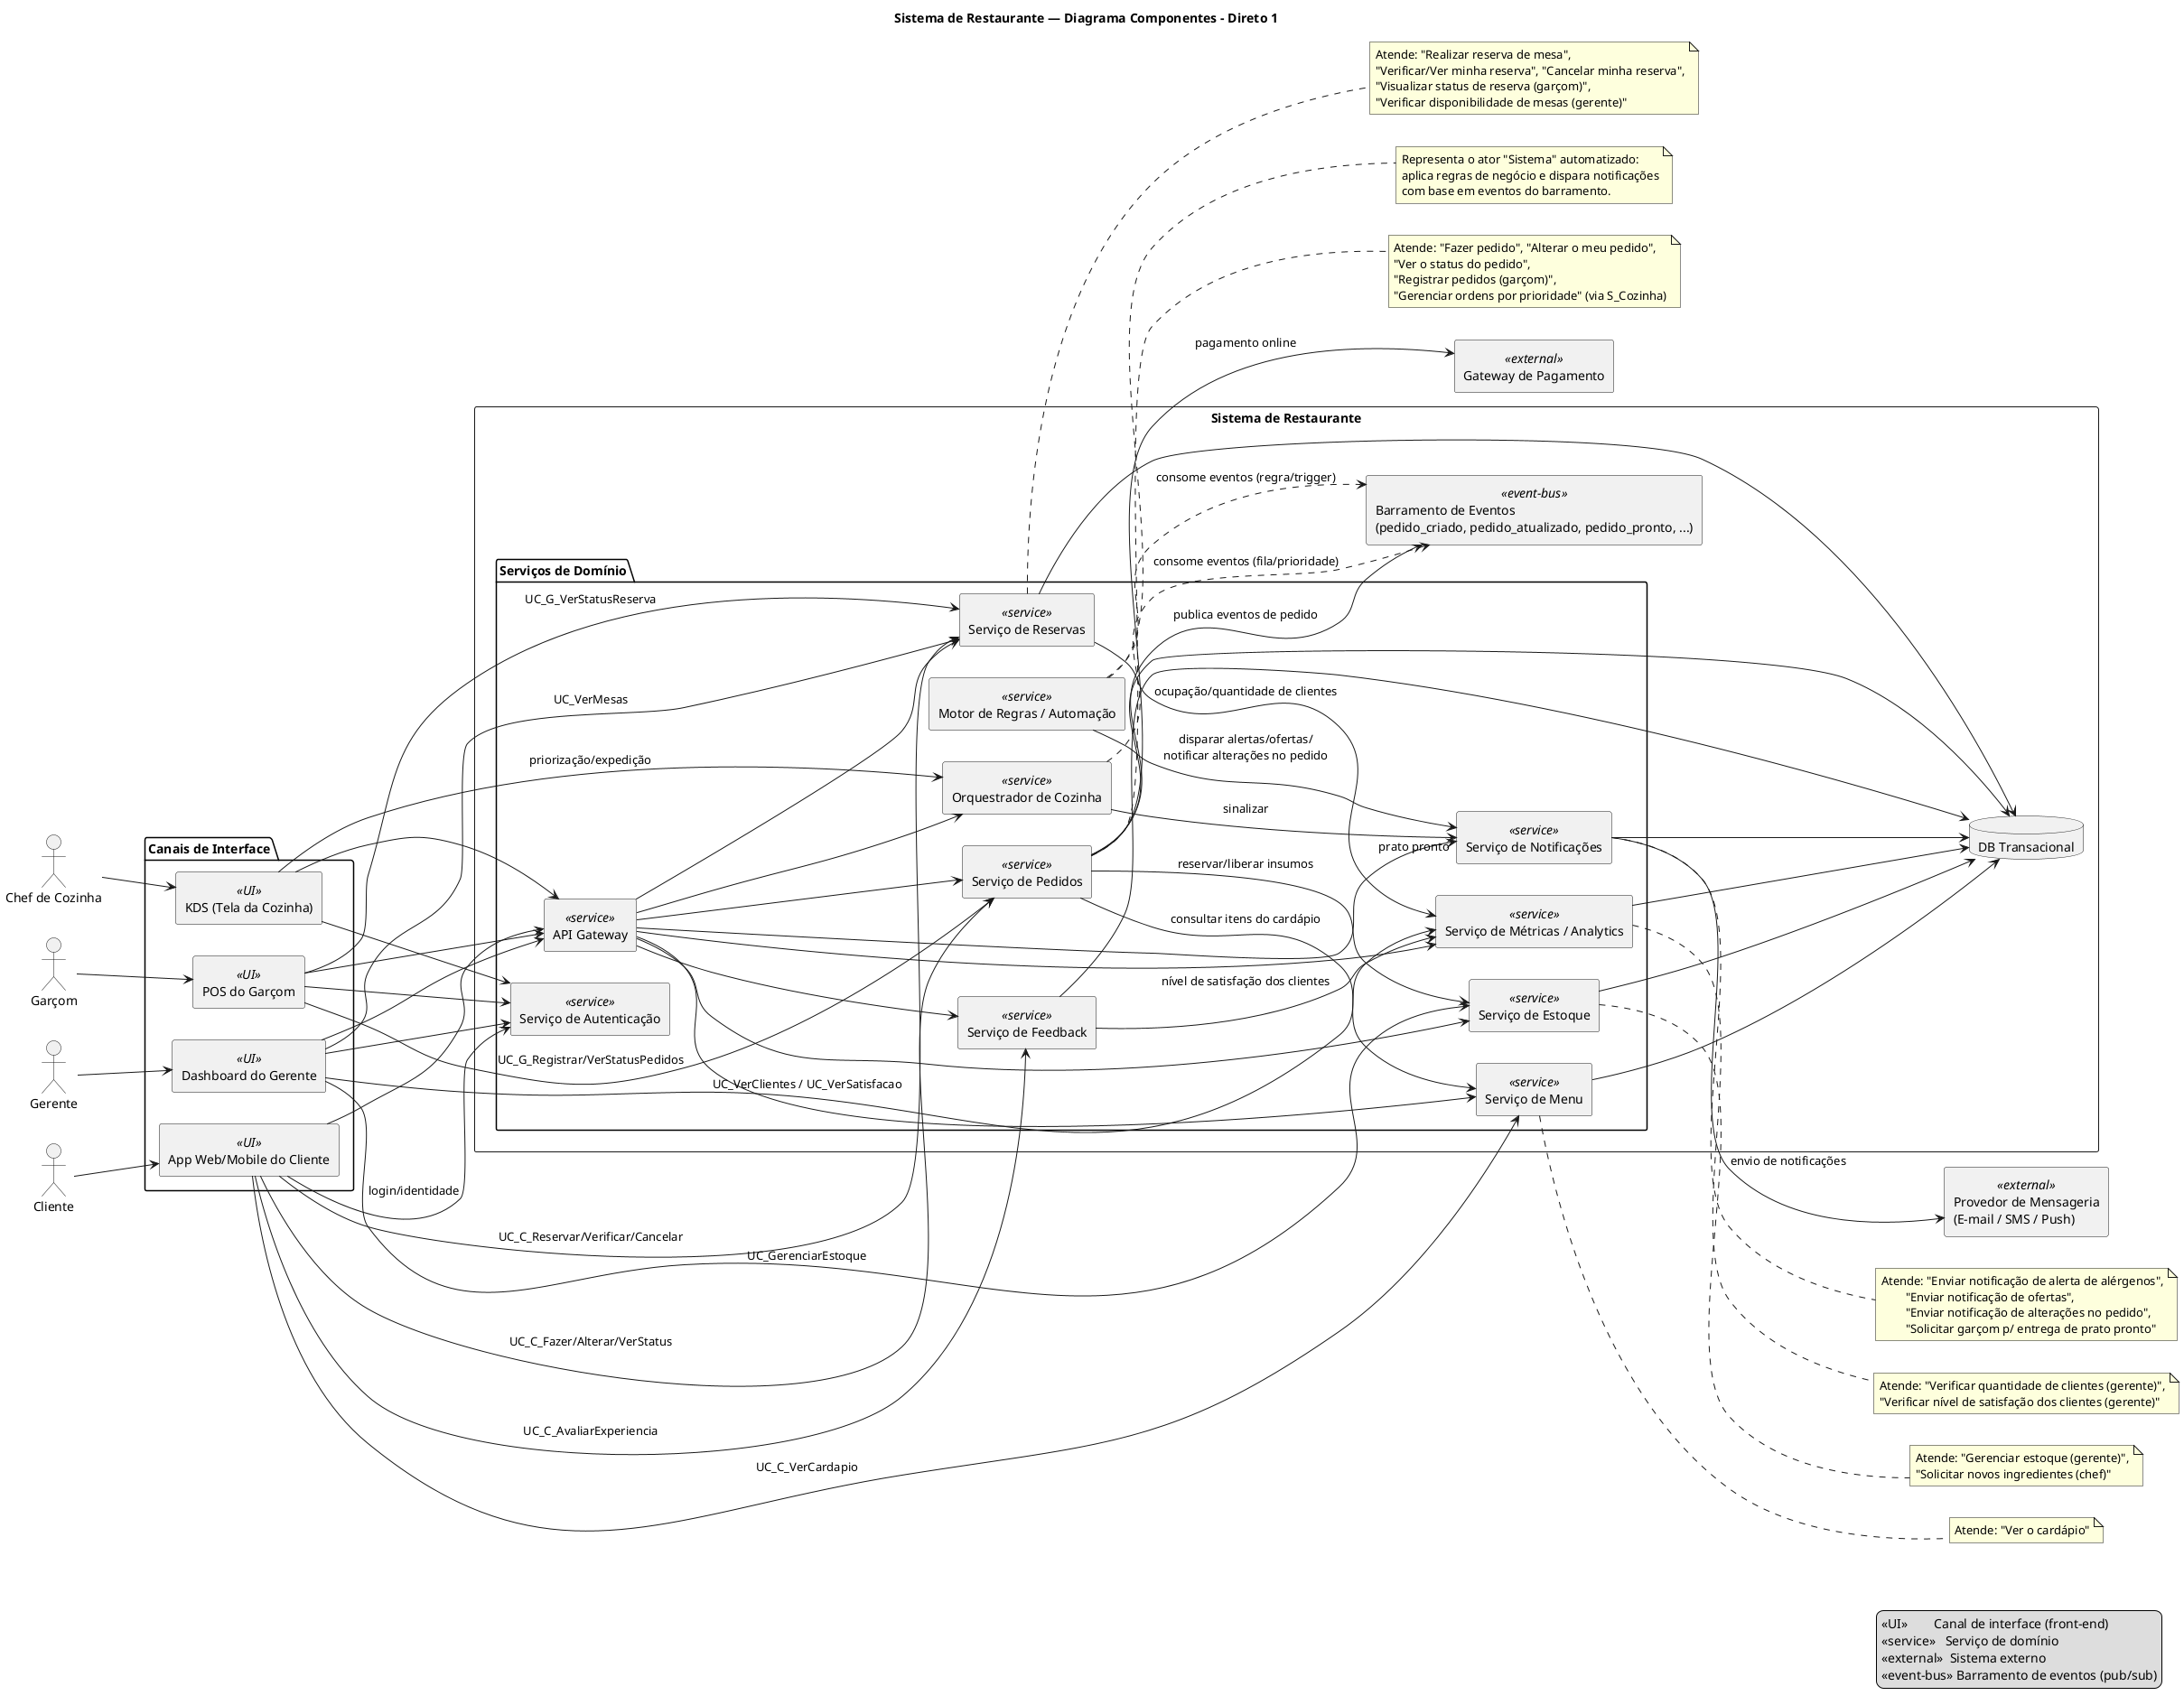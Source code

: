 @startuml componentes - restaurante - direto1
title Sistema de Restaurante — Diagrama Componentes - Direto 1
left to right direction
skinparam componentStyle rectangle

'=== Atores (apenas para ancorar canais) ===
actor "Cliente" as Cliente
actor "Garçom" as Garcom
actor "Chef de Cozinha" as Chef
actor "Gerente" as Gerente

'=== Canais de Interface (Front-ends) ===
package "Canais de Interface" {
  [App Web/Mobile do Cliente] as UI_Cliente <<UI>>
  [POS do Garçom] as UI_Garcom <<UI>>
  [KDS (Tela da Cozinha)] as UI_Cozinha <<UI>>
  [Dashboard do Gerente] as UI_Gerente <<UI>>
}

'=== Fronteira do Sistema ===
rectangle "Sistema de Restaurante" as SistemaRestaurante {
  package "Serviços de Domínio" {
    [API Gateway]                         as S_API        <<service>>
    [Serviço de Autenticação]             as S_Auth       <<service>>
    [Serviço de Menu]                     as S_Menu       <<service>>
    [Serviço de Pedidos]                  as S_Pedidos    <<service>>
    [Orquestrador de Cozinha]             as S_Cozinha    <<service>>
    [Serviço de Reservas]                 as S_Reservas   <<service>>
    [Serviço de Estoque]                  as S_Estoque    <<service>>
    [Serviço de Notificações]             as S_Notif      <<service>>
    [Motor de Regras / Automação]         as S_Regras     <<service>>
    [Serviço de Feedback]                 as S_Feedback   <<service>>
    [Serviço de Métricas / Analytics]     as S_Analytics  <<service>>
  }

  component "Barramento de Eventos\n(pedido_criado, pedido_atualizado, pedido_pronto, ...)" as BUS <<event-bus>>
  database  "DB Transacional" as DB
}

'=== Sistemas Externos ===
component "Gateway de Pagamento" as EXT_Pagamento <<external>>
component "Provedor de Mensageria\n(E-mail / SMS / Push)" as EXT_Msg <<external>>

'=== Ligações Atores -> Canais ===
Cliente --> UI_Cliente
Garcom  --> UI_Garcom
Chef    --> UI_Cozinha
Gerente --> UI_Gerente

'=== Canais -> Autenticação / API ===
UI_Cliente --> S_Auth : login/identidade
UI_Garcom  --> S_Auth
UI_Cozinha --> S_Auth
UI_Gerente --> S_Auth

UI_Cliente --> S_API
UI_Garcom  --> S_API
UI_Cozinha --> S_API
UI_Gerente --> S_API

'=== API -> Serviços de Domínio ===
S_API --> S_Menu
S_API --> S_Pedidos
S_API --> S_Reservas
S_API --> S_Estoque
S_API --> S_Cozinha
S_API --> S_Feedback
S_API --> S_Analytics
S_API --> S_Notif

'=== Dependências entre Serviços ===
S_Pedidos --> S_Menu       : consultar itens do cardápio
S_Pedidos --> S_Estoque    : reservar/liberar insumos
S_Pedidos --> EXT_Pagamento: pagamento online
S_Pedidos --> BUS          : publica eventos de pedido

S_Cozinha ..> BUS          : consome eventos (fila/prioridade)
S_Cozinha --> S_Notif      : sinalizar "prato pronto"

S_Regras  ..> BUS          : consome eventos (regra/trigger)
S_Regras  --> S_Notif      : disparar alertas/ofertas/\nnotificar alterações no pedido

S_Notif   --> EXT_Msg      : envio de notificações

S_Reservas --> S_Analytics : ocupação/quantidade de clientes
S_Feedback --> S_Analytics : nível de satisfação dos clientes

'=== Persistência ===
S_Menu     --> DB
S_Pedidos  --> DB
S_Reservas --> DB
S_Estoque  --> DB
S_Feedback --> DB
S_Analytics--> DB
S_Notif    --> DB

'=== Mapeamento dos Casos de Uso por Serviço (Notas) ===
note right of S_Pedidos
  Atende: "Fazer pedido", "Alterar o meu pedido",
  "Ver o status do pedido",
  "Registrar pedidos (garçom)",
  "Gerenciar ordens por prioridade" (via S_Cozinha)
end note

note right of S_Reservas
  Atende: "Realizar reserva de mesa",
  "Verificar/Ver minha reserva", "Cancelar minha reserva",
  "Visualizar status de reserva (garçom)",
  "Verificar disponibilidade de mesas (gerente)"
end note

note right of S_Menu
  Atende: "Ver o cardápio"
end note

note right of S_Estoque
  Atende: "Gerenciar estoque (gerente)",
  "Solicitar novos ingredientes (chef)"
end note

note right of S_Analytics
  Atende: "Verificar quantidade de clientes (gerente)",
  "Verificar nível de satisfação dos clientes (gerente)"
end note

note right of S_Notif
  Atende: "Enviar notificação de alerta de alérgenos",
          "Enviar notificação de ofertas",
          "Enviar notificação de alterações no pedido",
          "Solicitar garçom p/ entrega de prato pronto"
end note

note right of S_Regras
  Representa o ator "Sistema" automatizado:
  aplica regras de negócio e dispara notificações
  com base em eventos do barramento.
end note

'=== Fluxos principais por papel (Canais -> Serviços) ===
UI_Cliente --> S_Menu       : UC_C_VerCardapio
UI_Cliente --> S_Pedidos    : UC_C_Fazer/Alterar/VerStatus
UI_Cliente --> S_Reservas   : UC_C_Reservar/Verificar/Cancelar
UI_Cliente --> S_Feedback   : UC_C_AvaliarExperiencia

UI_Garcom  --> S_Pedidos    : UC_G_Registrar/VerStatusPedidos
UI_Garcom  --> S_Reservas   : UC_G_VerStatusReserva

UI_Cozinha --> S_Cozinha    : priorização/expedição

UI_Gerente --> S_Reservas   : UC_VerMesas
UI_Gerente --> S_Analytics  : UC_VerClientes / UC_VerSatisfacao
UI_Gerente --> S_Estoque    : UC_GerenciarEstoque

legend right
  <<UI>>        Canal de interface (front-end)
  <<service>>   Serviço de domínio
  <<external>>  Sistema externo
  <<event-bus>> Barramento de eventos (pub/sub)
end legend

@enduml
